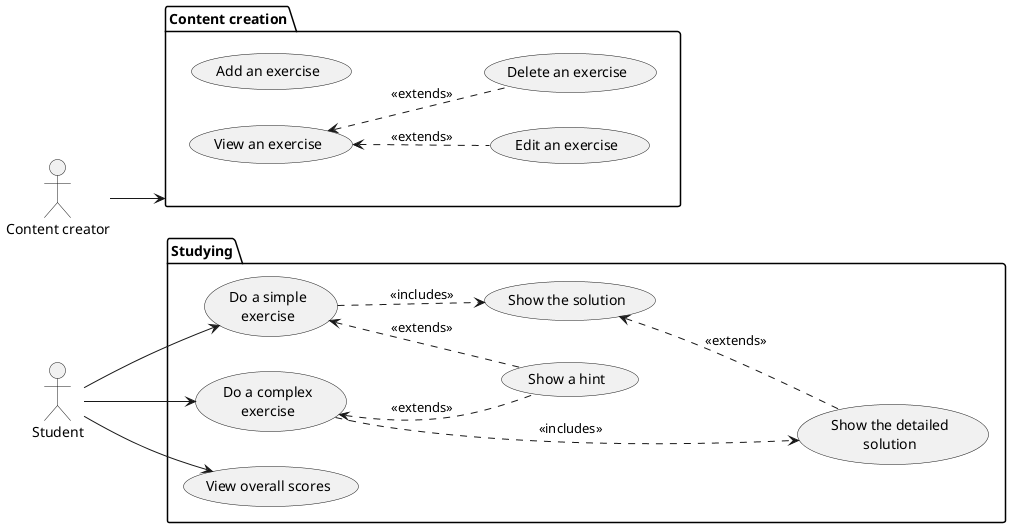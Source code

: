 @startuml "Diagram przypadków użycia"
left to right direction
actor "Student" as st
package Studying {
    usecase "Do a simple\nexercise" as ust1
    usecase "Do a complex\nexercise" as ust2
    usecase "Show a hint" as ust3
    usecase "Show the solution" as ust4
    usecase "Show the detailed\nsolution" as ust5
    usecase "View overall scores" as ust6
}

st --> ust1
st --> ust2
st --> ust6

ust1 <.. ust3 : << extends >>
ust2 <.. ust3 : << extends >>

ust1 ..> ust4 : << includes >>
ust2 ..> ust5 : << includes >>

ust4 <.. ust5 : << extends >>


actor "Content creator" as cc
package "Content creation" as ccp {
    usecase "Add an exercise" as ucc1
    usecase "View an exercise" as ucc2
    usecase "Edit an exercise" as ucc3
    usecase "Delete an exercise" as ucc4
}

cc --> ccp

ucc2 <.. ucc3 : << extends >>
ucc2 <.. ucc4 : << extends >>



@enduml